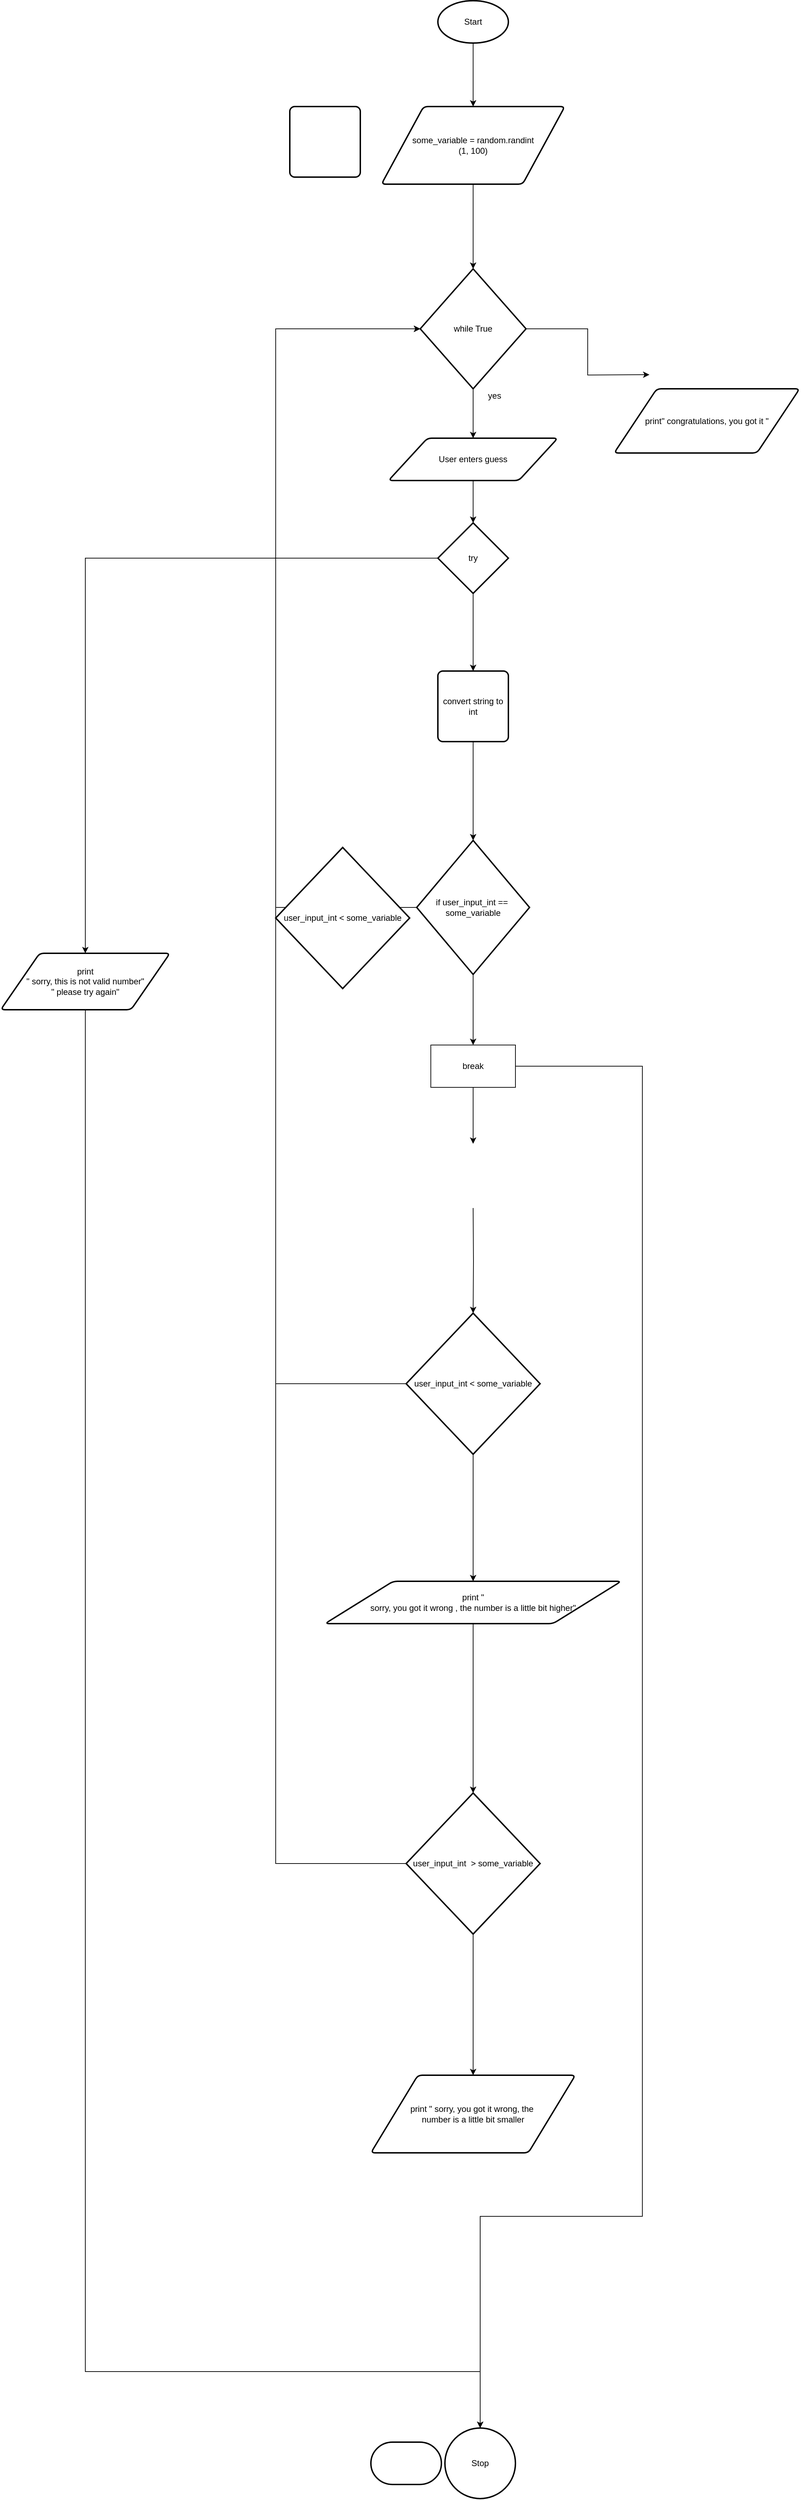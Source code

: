 <mxfile>
    <diagram id="HpXfcyJGe8-Cg2X-nMLC" name="Page-1">
        <mxGraphModel dx="1746" dy="1880" grid="1" gridSize="10" guides="1" tooltips="1" connect="1" arrows="1" fold="1" page="1" pageScale="1" pageWidth="827" pageHeight="1169" math="0" shadow="0">
            <root>
                <mxCell id="0"/>
                <mxCell id="1" parent="0"/>
                <mxCell id="41" style="edgeStyle=orthogonalEdgeStyle;rounded=0;html=1;exitX=0.5;exitY=1;exitDx=0;exitDy=0;exitPerimeter=0;" edge="1" parent="1" source="2" target="40">
                    <mxGeometry relative="1" as="geometry"/>
                </mxCell>
                <mxCell id="2" value="Start" style="strokeWidth=2;html=1;shape=mxgraph.flowchart.start_1;whiteSpace=wrap;" vertex="1" parent="1">
                    <mxGeometry x="430" y="-390" width="100" height="60" as="geometry"/>
                </mxCell>
                <mxCell id="52" style="edgeStyle=orthogonalEdgeStyle;rounded=0;html=1;exitX=0.5;exitY=1;exitDx=0;exitDy=0;" edge="1" parent="1" source="3" target="4">
                    <mxGeometry relative="1" as="geometry"/>
                </mxCell>
                <mxCell id="3" value="User enters guess" style="shape=parallelogram;html=1;strokeWidth=2;perimeter=parallelogramPerimeter;whiteSpace=wrap;rounded=1;arcSize=12;size=0.23;" vertex="1" parent="1">
                    <mxGeometry x="360" y="230" width="240" height="60" as="geometry"/>
                </mxCell>
                <mxCell id="16" style="edgeStyle=orthogonalEdgeStyle;rounded=0;html=1;exitX=0.5;exitY=1;exitDx=0;exitDy=0;exitPerimeter=0;entryX=0.5;entryY=0;entryDx=0;entryDy=0;" edge="1" parent="1" source="4" target="5">
                    <mxGeometry relative="1" as="geometry"/>
                </mxCell>
                <mxCell id="27" style="edgeStyle=orthogonalEdgeStyle;rounded=0;html=1;exitX=0;exitY=0.5;exitDx=0;exitDy=0;exitPerimeter=0;" edge="1" parent="1" source="4" target="13">
                    <mxGeometry relative="1" as="geometry"/>
                </mxCell>
                <mxCell id="4" value="try" style="strokeWidth=2;html=1;shape=mxgraph.flowchart.decision;whiteSpace=wrap;" vertex="1" parent="1">
                    <mxGeometry x="430" y="350" width="100" height="100" as="geometry"/>
                </mxCell>
                <mxCell id="55" style="edgeStyle=orthogonalEdgeStyle;rounded=0;html=1;exitX=0.5;exitY=1;exitDx=0;exitDy=0;" edge="1" parent="1" source="5" target="6">
                    <mxGeometry relative="1" as="geometry"/>
                </mxCell>
                <mxCell id="5" value="convert string to int" style="rounded=1;whiteSpace=wrap;html=1;absoluteArcSize=1;arcSize=14;strokeWidth=2;" vertex="1" parent="1">
                    <mxGeometry x="430" y="560" width="100" height="100" as="geometry"/>
                </mxCell>
                <mxCell id="38" style="edgeStyle=orthogonalEdgeStyle;rounded=0;html=1;exitX=0.5;exitY=1;exitDx=0;exitDy=0;exitPerimeter=0;entryX=0.5;entryY=0;entryDx=0;entryDy=0;" edge="1" parent="1" source="6" target="12">
                    <mxGeometry relative="1" as="geometry"/>
                </mxCell>
                <mxCell id="56" style="edgeStyle=orthogonalEdgeStyle;rounded=0;html=1;exitX=0;exitY=0.5;exitDx=0;exitDy=0;exitPerimeter=0;entryX=0;entryY=0.5;entryDx=0;entryDy=0;entryPerimeter=0;" edge="1" parent="1" source="6" target="53">
                    <mxGeometry relative="1" as="geometry">
                        <Array as="points">
                            <mxPoint x="200" y="895"/>
                            <mxPoint x="200" y="75"/>
                        </Array>
                    </mxGeometry>
                </mxCell>
                <mxCell id="6" value="if user_input_int ==&amp;nbsp; some_variable" style="strokeWidth=2;html=1;shape=mxgraph.flowchart.decision;whiteSpace=wrap;" vertex="1" parent="1">
                    <mxGeometry x="400" y="800" width="160" height="190" as="geometry"/>
                </mxCell>
                <mxCell id="43" style="edgeStyle=orthogonalEdgeStyle;rounded=0;html=1;exitX=0.5;exitY=1;exitDx=0;exitDy=0;" edge="1" parent="1" target="8">
                    <mxGeometry relative="1" as="geometry">
                        <mxPoint x="480" y="1321" as="sourcePoint"/>
                    </mxGeometry>
                </mxCell>
                <mxCell id="44" style="edgeStyle=orthogonalEdgeStyle;rounded=0;html=1;exitX=0.5;exitY=1;exitDx=0;exitDy=0;exitPerimeter=0;" edge="1" parent="1" source="8" target="9">
                    <mxGeometry relative="1" as="geometry"/>
                </mxCell>
                <mxCell id="57" style="edgeStyle=orthogonalEdgeStyle;rounded=0;html=1;exitX=0;exitY=0.5;exitDx=0;exitDy=0;exitPerimeter=0;entryX=0;entryY=0.5;entryDx=0;entryDy=0;entryPerimeter=0;" edge="1" parent="1" source="8" target="53">
                    <mxGeometry relative="1" as="geometry">
                        <Array as="points">
                            <mxPoint x="200" y="1570"/>
                            <mxPoint x="200" y="75"/>
                        </Array>
                    </mxGeometry>
                </mxCell>
                <mxCell id="8" value="user_input_int &amp;lt; some_variable" style="strokeWidth=2;html=1;shape=mxgraph.flowchart.decision;whiteSpace=wrap;" vertex="1" parent="1">
                    <mxGeometry x="385" y="1470" width="190" height="200" as="geometry"/>
                </mxCell>
                <mxCell id="60" style="edgeStyle=orthogonalEdgeStyle;rounded=0;html=1;exitX=0.5;exitY=1;exitDx=0;exitDy=0;entryX=0.5;entryY=0;entryDx=0;entryDy=0;entryPerimeter=0;" edge="1" parent="1" source="9" target="10">
                    <mxGeometry relative="1" as="geometry">
                        <mxPoint x="480" y="2050" as="targetPoint"/>
                    </mxGeometry>
                </mxCell>
                <mxCell id="9" value="print &quot; &lt;br&gt;sorry, you got it wrong , the number is a little bit higher&quot;" style="shape=parallelogram;html=1;strokeWidth=2;perimeter=parallelogramPerimeter;whiteSpace=wrap;rounded=1;arcSize=12;size=0.23;" vertex="1" parent="1">
                    <mxGeometry x="270" y="1850" width="420" height="60" as="geometry"/>
                </mxCell>
                <mxCell id="48" style="edgeStyle=orthogonalEdgeStyle;rounded=0;html=1;exitX=0.5;exitY=1;exitDx=0;exitDy=0;exitPerimeter=0;" edge="1" parent="1" source="10" target="11">
                    <mxGeometry relative="1" as="geometry"/>
                </mxCell>
                <mxCell id="58" style="edgeStyle=orthogonalEdgeStyle;rounded=0;html=1;exitX=0;exitY=0.5;exitDx=0;exitDy=0;exitPerimeter=0;entryX=0;entryY=0.5;entryDx=0;entryDy=0;entryPerimeter=0;" edge="1" parent="1" source="10" target="53">
                    <mxGeometry relative="1" as="geometry">
                        <Array as="points">
                            <mxPoint x="200" y="2250"/>
                            <mxPoint x="200" y="75"/>
                        </Array>
                    </mxGeometry>
                </mxCell>
                <mxCell id="10" value="user_input_int&amp;nbsp; &amp;gt; some_variable" style="strokeWidth=2;html=1;shape=mxgraph.flowchart.decision;whiteSpace=wrap;" vertex="1" parent="1">
                    <mxGeometry x="385" y="2150" width="190" height="200" as="geometry"/>
                </mxCell>
                <mxCell id="11" value="print &quot; sorry, you got it wrong, the&amp;nbsp;&lt;br&gt;number is a little bit smaller" style="shape=parallelogram;html=1;strokeWidth=2;perimeter=parallelogramPerimeter;whiteSpace=wrap;rounded=1;arcSize=12;size=0.23;" vertex="1" parent="1">
                    <mxGeometry x="335" y="2550" width="290" height="110" as="geometry"/>
                </mxCell>
                <mxCell id="42" style="edgeStyle=orthogonalEdgeStyle;rounded=0;html=1;exitX=0.5;exitY=1;exitDx=0;exitDy=0;entryX=0.5;entryY=0;entryDx=0;entryDy=0;" edge="1" parent="1" source="12">
                    <mxGeometry relative="1" as="geometry">
                        <mxPoint x="480" y="1230" as="targetPoint"/>
                    </mxGeometry>
                </mxCell>
                <mxCell id="65" style="edgeStyle=orthogonalEdgeStyle;rounded=0;html=1;exitX=1;exitY=0.5;exitDx=0;exitDy=0;" edge="1" parent="1" source="12" target="28">
                    <mxGeometry relative="1" as="geometry">
                        <Array as="points">
                            <mxPoint x="720" y="1120"/>
                            <mxPoint x="720" y="2750"/>
                            <mxPoint x="490" y="2750"/>
                        </Array>
                    </mxGeometry>
                </mxCell>
                <mxCell id="12" value="break" style="rounded=0;whiteSpace=wrap;html=1;" vertex="1" parent="1">
                    <mxGeometry x="420" y="1090" width="120" height="60" as="geometry"/>
                </mxCell>
                <mxCell id="62" style="edgeStyle=orthogonalEdgeStyle;rounded=0;html=1;exitX=0.5;exitY=1;exitDx=0;exitDy=0;" edge="1" parent="1" source="13" target="28">
                    <mxGeometry relative="1" as="geometry">
                        <Array as="points">
                            <mxPoint x="-70" y="2970"/>
                            <mxPoint x="490" y="2970"/>
                        </Array>
                    </mxGeometry>
                </mxCell>
                <mxCell id="13" value="print &lt;br&gt;&quot; sorry, this is not valid number&quot;&lt;br&gt;&quot; please try again&quot;" style="shape=parallelogram;html=1;strokeWidth=2;perimeter=parallelogramPerimeter;whiteSpace=wrap;rounded=1;arcSize=12;size=0.23;" vertex="1" parent="1">
                    <mxGeometry x="-190" y="960" width="240" height="80" as="geometry"/>
                </mxCell>
                <mxCell id="28" value="Stop" style="strokeWidth=2;html=1;shape=mxgraph.flowchart.start_2;whiteSpace=wrap;" vertex="1" parent="1">
                    <mxGeometry x="440" y="3050" width="100" height="100" as="geometry"/>
                </mxCell>
                <mxCell id="51" style="edgeStyle=orthogonalEdgeStyle;rounded=0;html=1;exitX=0.5;exitY=1;exitDx=0;exitDy=0;entryX=0.5;entryY=0;entryDx=0;entryDy=0;" edge="1" parent="1" source="40">
                    <mxGeometry relative="1" as="geometry">
                        <mxPoint x="480" y="-10" as="targetPoint"/>
                    </mxGeometry>
                </mxCell>
                <mxCell id="40" value="some_variable = random.randint&lt;br&gt;(1, 100)" style="shape=parallelogram;html=1;strokeWidth=2;perimeter=parallelogramPerimeter;whiteSpace=wrap;rounded=1;arcSize=12;size=0.23;" vertex="1" parent="1">
                    <mxGeometry x="350" y="-240" width="260" height="110" as="geometry"/>
                </mxCell>
                <mxCell id="54" style="edgeStyle=orthogonalEdgeStyle;rounded=0;html=1;exitX=0.5;exitY=1;exitDx=0;exitDy=0;exitPerimeter=0;entryX=0.5;entryY=0;entryDx=0;entryDy=0;" edge="1" parent="1" source="53" target="3">
                    <mxGeometry relative="1" as="geometry"/>
                </mxCell>
                <mxCell id="67" style="edgeStyle=orthogonalEdgeStyle;rounded=0;html=1;" edge="1" parent="1" source="53">
                    <mxGeometry relative="1" as="geometry">
                        <mxPoint x="730" y="140" as="targetPoint"/>
                    </mxGeometry>
                </mxCell>
                <mxCell id="53" value="while True" style="strokeWidth=2;html=1;shape=mxgraph.flowchart.decision;whiteSpace=wrap;" vertex="1" parent="1">
                    <mxGeometry x="405" y="-10" width="150" height="170" as="geometry"/>
                </mxCell>
                <mxCell id="66" value="" style="rounded=1;whiteSpace=wrap;html=1;absoluteArcSize=1;arcSize=14;strokeWidth=2;" vertex="1" parent="1">
                    <mxGeometry x="220" y="-240" width="100" height="100" as="geometry"/>
                </mxCell>
                <mxCell id="68" value="yes" style="text;html=1;align=center;verticalAlign=middle;resizable=0;points=[];autosize=1;strokeColor=none;fillColor=none;" vertex="1" parent="1">
                    <mxGeometry x="495" y="160" width="30" height="20" as="geometry"/>
                </mxCell>
                <mxCell id="69" value="print&quot; congratulations, you got it &quot;&lt;br&gt;" style="shape=parallelogram;html=1;strokeWidth=2;perimeter=parallelogramPerimeter;whiteSpace=wrap;rounded=1;arcSize=12;size=0.23;" vertex="1" parent="1">
                    <mxGeometry x="680" y="160" width="263" height="91" as="geometry"/>
                </mxCell>
                <mxCell id="70" value="user_input_int &amp;lt; some_variable" style="strokeWidth=2;html=1;shape=mxgraph.flowchart.decision;whiteSpace=wrap;" vertex="1" parent="1">
                    <mxGeometry x="200" y="810" width="190" height="200" as="geometry"/>
                </mxCell>
                <mxCell id="71" value="" style="strokeWidth=2;html=1;shape=mxgraph.flowchart.terminator;whiteSpace=wrap;" vertex="1" parent="1">
                    <mxGeometry x="335" y="3070" width="100" height="60" as="geometry"/>
                </mxCell>
            </root>
        </mxGraphModel>
    </diagram>
</mxfile>